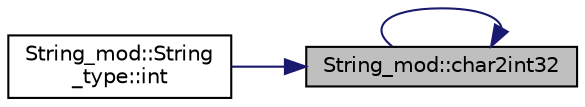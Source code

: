 digraph "String_mod::char2int32"
{
 // LATEX_PDF_SIZE
  edge [fontname="Helvetica",fontsize="10",labelfontname="Helvetica",labelfontsize="10"];
  node [fontname="Helvetica",fontsize="10",shape=record];
  rankdir="RL";
  Node1 [label="String_mod::char2int32",height=0.2,width=0.4,color="black", fillcolor="grey75", style="filled", fontcolor="black",tooltip="Convert an input assumed-size character vector to 32-bit integer."];
  Node1 -> Node1 [dir="back",color="midnightblue",fontsize="10",style="solid",fontname="Helvetica"];
  Node1 -> Node2 [dir="back",color="midnightblue",fontsize="10",style="solid",fontname="Helvetica"];
  Node2 [label="String_mod::String\l_type::int",height=0.2,width=0.4,color="black", fillcolor="white", style="filled",URL="$structString__mod_1_1String__type.html#a5f1ab90c53aea032ca38697cb9166d10",tooltip=" "];
}
